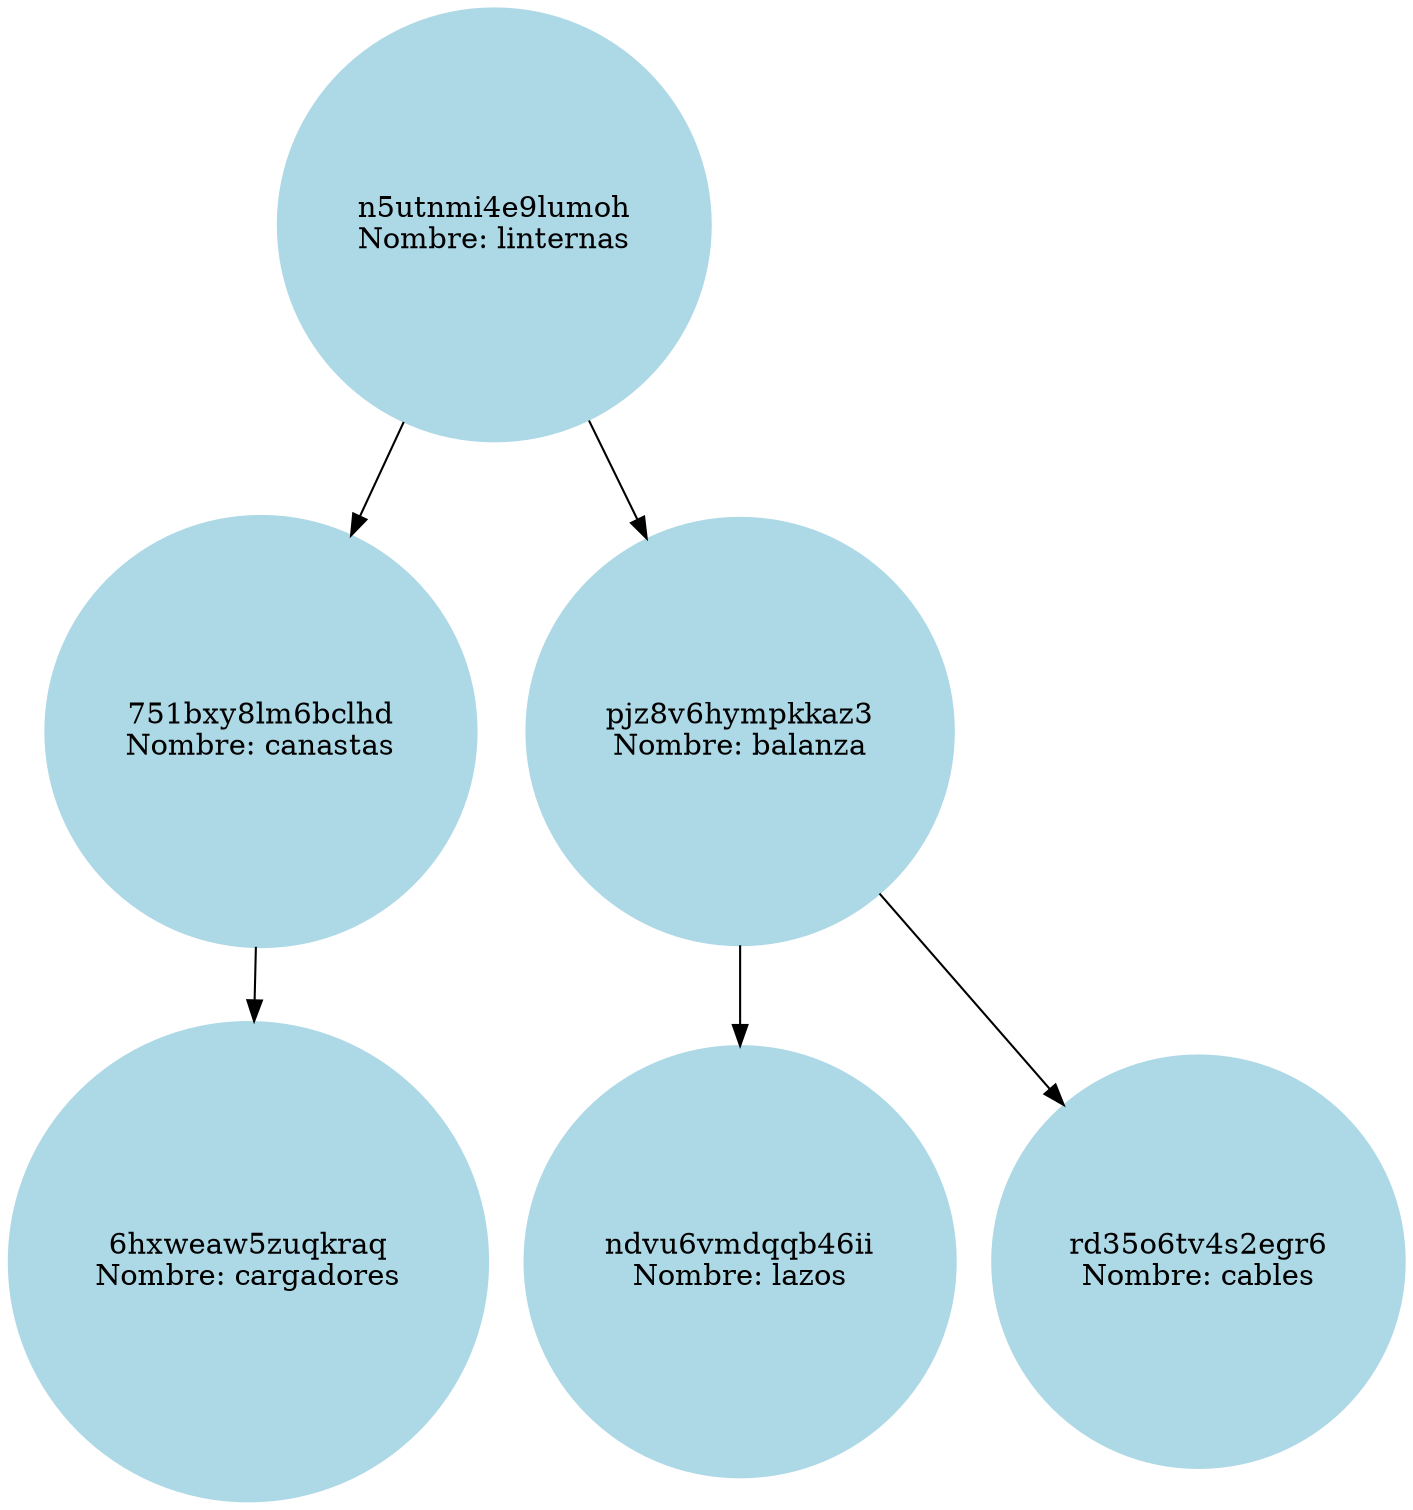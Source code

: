 digraph userAvlTree {
node [shape=circle, style=filled, color=lightblue];
    "n5utnmi4e9lumoh" [label="n5utnmi4e9lumoh\nNombre: linternas"];
    "n5utnmi4e9lumoh" -> "751bxy8lm6bclhd";
    "751bxy8lm6bclhd" [label="751bxy8lm6bclhd\nNombre: canastas"];
    "751bxy8lm6bclhd" -> "6hxweaw5zuqkraq";
    "6hxweaw5zuqkraq" [label="6hxweaw5zuqkraq\nNombre: cargadores"];
    "n5utnmi4e9lumoh" -> "pjz8v6hympkkaz3";
    "pjz8v6hympkkaz3" [label="pjz8v6hympkkaz3\nNombre: balanza"];
    "pjz8v6hympkkaz3" -> "ndvu6vmdqqb46ii";
    "ndvu6vmdqqb46ii" [label="ndvu6vmdqqb46ii\nNombre: lazos"];
    "pjz8v6hympkkaz3" -> "rd35o6tv4s2egr6";
    "rd35o6tv4s2egr6" [label="rd35o6tv4s2egr6\nNombre: cables"];
}
